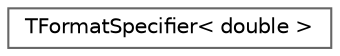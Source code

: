 digraph "Graphical Class Hierarchy"
{
 // INTERACTIVE_SVG=YES
 // LATEX_PDF_SIZE
  bgcolor="transparent";
  edge [fontname=Helvetica,fontsize=10,labelfontname=Helvetica,labelfontsize=10];
  node [fontname=Helvetica,fontsize=10,shape=box,height=0.2,width=0.4];
  rankdir="LR";
  Node0 [id="Node000000",label="TFormatSpecifier\< double \>",height=0.2,width=0.4,color="grey40", fillcolor="white", style="filled",URL="$d9/d2e/structTFormatSpecifier_3_01double_01_4.html",tooltip=" "];
}
